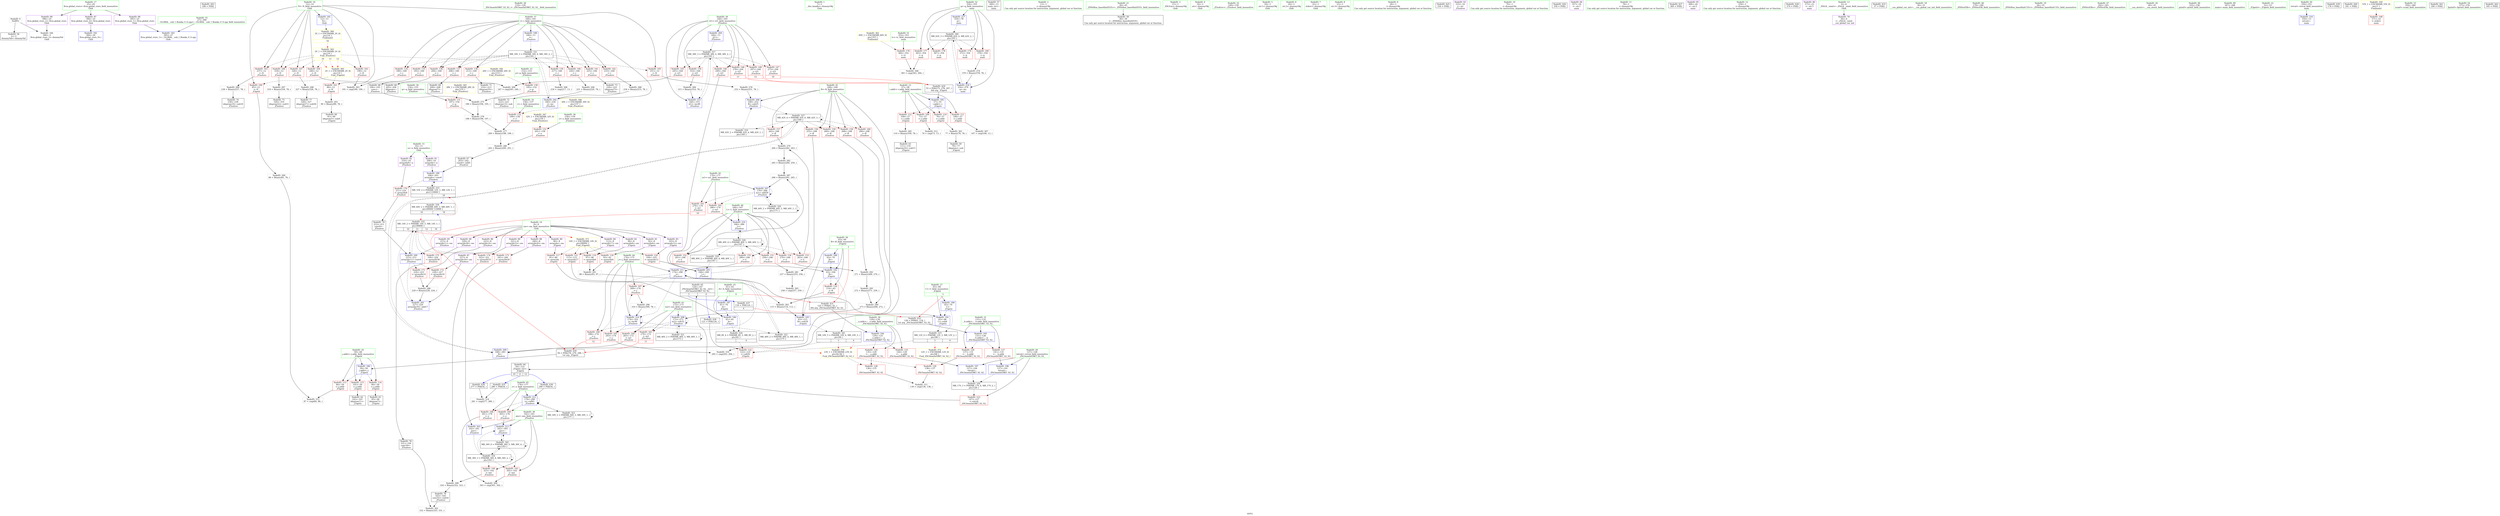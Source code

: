 digraph "SVFG" {
	label="SVFG";

	Node0x559cc1220e20 [shape=record,color=grey,label="{NodeID: 0\nNullPtr}"];
	Node0x559cc1220e20 -> Node0x559cc12438f0[style=solid];
	Node0x559cc1220e20 -> Node0x559cc124b270[style=solid];
	Node0x559cc1285910 [shape=record,color=black,label="{NodeID: 443\n186 = PHI()\n}"];
	Node0x559cc126b430 [shape=record,color=yellow,style=double,label="{NodeID: 360\n2V_1 = ENCHI(MR_2V_0)\npts\{14 \}\nFun[main]|{<s0>16}}"];
	Node0x559cc126b430:s0 -> Node0x559cc1269ae0[style=dashed,color=red];
	Node0x559cc1252370 [shape=record,color=grey,label="{NodeID: 277\n200 = Binary(198, 199, )\n}"];
	Node0x559cc1252370 -> Node0x559cc12527f0[style=solid];
	Node0x559cc1245b70 [shape=record,color=blue,label="{NodeID: 194\n129\<--125\n__a.addr\<--__a\n_ZSt3maxIxERKT_S2_S2_\n}"];
	Node0x559cc1245b70 -> Node0x559cc1248180[style=dashed];
	Node0x559cc1245b70 -> Node0x559cc1248250[style=dashed];
	Node0x559cc1242610 [shape=record,color=red,label="{NodeID: 111\n106\<--57\n\<--i.addr\n_Z3getii\n}"];
	Node0x559cc1242610 -> Node0x559cc1255070[style=solid];
	Node0x559cc1241060 [shape=record,color=green,label="{NodeID: 28\n119\<--120\n_ZSt3maxIxERKT_S2_S2_\<--_ZSt3maxIxERKT_S2_S2__field_insensitive\n}"];
	Node0x559cc1254d70 [shape=record,color=grey,label="{NodeID: 305\n258 = cmp(257, 259, )\n}"];
	Node0x559cc1248db0 [shape=record,color=red,label="{NodeID: 139\n217\<--160\n\<--i\n_Z5solvev\n}"];
	Node0x559cc1248db0 -> Node0x559cc12551f0[style=solid];
	Node0x559cc12438f0 [shape=record,color=black,label="{NodeID: 56\n2\<--3\ndummyVal\<--dummyVal\n}"];
	Node0x559cc12668b0 [shape=record,color=black,label="{NodeID: 333\nMR_53V_2 = PHI(MR_53V_3, MR_53V_1, )\npts\{110000 \}\n|{|<s1>16}}"];
	Node0x559cc12668b0 -> Node0x559cc1245f80[style=dashed];
	Node0x559cc12668b0:s1 -> Node0x559cc12686b0[style=dashed,color=blue];
	Node0x559cc124a470 [shape=record,color=red,label="{NodeID: 167\n309\<--174\n\<--j\n_Z5solvev\n}"];
	Node0x559cc124a470 -> Node0x559cc1253ff0[style=solid];
	Node0x559cc1245010 [shape=record,color=purple,label="{NodeID: 84\n112\<--8\narrayidx17\<--sm\n_Z3getii\n}"];
	Node0x559cc1245010 -> Node0x559cc1247f10[style=solid];
	Node0x559cc12335c0 [shape=record,color=green,label="{NodeID: 1\n7\<--1\n__dso_handle\<--dummyObj\nGlob }"];
	Node0x559cc12524f0 [shape=record,color=grey,label="{NodeID: 278\n198 = Binary(196, 197, )\n}"];
	Node0x559cc12524f0 -> Node0x559cc1252370[style=solid];
	Node0x559cc1245c40 [shape=record,color=blue,label="{NodeID: 195\n131\<--126\n__b.addr\<--__b\n_ZSt3maxIxERKT_S2_S2_\n}"];
	Node0x559cc1245c40 -> Node0x559cc1248320[style=dashed];
	Node0x559cc1245c40 -> Node0x559cc12483f0[style=dashed];
	Node0x559cc12426e0 [shape=record,color=red,label="{NodeID: 112\n109\<--57\n\<--i.addr\n_Z3getii\n}"];
	Node0x559cc12426e0 -> Node0x559cc1252f70[style=solid];
	Node0x559cc1241160 [shape=record,color=green,label="{NodeID: 29\n127\<--128\nretval\<--retval_field_insensitive\n_ZSt3maxIxERKT_S2_S2_\n}"];
	Node0x559cc1241160 -> Node0x559cc12480b0[style=solid];
	Node0x559cc1241160 -> Node0x559cc1245d10[style=solid];
	Node0x559cc1241160 -> Node0x559cc1245de0[style=solid];
	Node0x559cc1254ef0 [shape=record,color=grey,label="{NodeID: 306\n365 = cmp(363, 364, )\n}"];
	Node0x559cc1248e80 [shape=record,color=red,label="{NodeID: 140\n220\<--160\n\<--i\n_Z5solvev\n}"];
	Node0x559cc1248e80 -> Node0x559cc1253cf0[style=solid];
	Node0x559cc12439f0 [shape=record,color=black,label="{NodeID: 57\n349\<--13\nmain_ret\<--\nmain\n}"];
	Node0x559cc124a540 [shape=record,color=red,label="{NodeID: 168\n301\<--176\n\<--z\n_Z5solvev\n}"];
	Node0x559cc124a540 -> Node0x559cc1255370[style=solid];
	Node0x559cc12450e0 [shape=record,color=purple,label="{NodeID: 85\n215\<--8\narrayidx11\<--sm\n_Z5solvev\n}"];
	Node0x559cc12450e0 -> Node0x559cc1246050[style=solid];
	Node0x559cc1233650 [shape=record,color=green,label="{NodeID: 2\n13\<--1\n\<--dummyObj\nCan only get source location for instruction, argument, global var or function.}"];
	Node0x559cc126b5f0 [shape=record,color=yellow,style=double,label="{NodeID: 362\n60V_1 = ENCHI(MR_60V_0)\npts\{353 \}\nFun[main]}"];
	Node0x559cc126b5f0 -> Node0x559cc124abc0[style=dashed];
	Node0x559cc1252670 [shape=record,color=grey,label="{NodeID: 279\n264 = Binary(262, 263, )\n}"];
	Node0x559cc1252670 -> Node0x559cc1252af0[style=solid];
	Node0x559cc1245d10 [shape=record,color=blue,label="{NodeID: 196\n127\<--141\nretval\<--\n_ZSt3maxIxERKT_S2_S2_\n}"];
	Node0x559cc1245d10 -> Node0x559cc12659b0[style=dashed];
	Node0x559cc12427b0 [shape=record,color=red,label="{NodeID: 113\n84\<--59\n\<--j.addr\n_Z3getii\n}"];
	Node0x559cc12427b0 -> Node0x559cc1255970[style=solid];
	Node0x559cc1241230 [shape=record,color=green,label="{NodeID: 30\n129\<--130\n__a.addr\<--__a.addr_field_insensitive\n_ZSt3maxIxERKT_S2_S2_\n}"];
	Node0x559cc1241230 -> Node0x559cc1248180[style=solid];
	Node0x559cc1241230 -> Node0x559cc1248250[style=solid];
	Node0x559cc1241230 -> Node0x559cc1245b70[style=solid];
	Node0x559cc1255070 [shape=record,color=grey,label="{NodeID: 307\n107 = cmp(106, 13, )\n}"];
	Node0x559cc1248f50 [shape=record,color=red,label="{NodeID: 141\n225\<--160\n\<--i\n_Z5solvev\n}"];
	Node0x559cc1248f50 -> Node0x559cc1244720[style=solid];
	Node0x559cc1243ac0 [shape=record,color=black,label="{NodeID: 58\n38\<--39\n\<--_ZNSt8ios_base4InitD1Ev\nCan only get source location for instruction, argument, global var or function.}"];
	Node0x559cc124a610 [shape=record,color=red,label="{NodeID: 169\n305\<--176\n\<--z\n_Z5solvev\n}"];
	Node0x559cc124a610 -> Node0x559cc124da40[style=solid];
	Node0x559cc12451b0 [shape=record,color=purple,label="{NodeID: 86\n223\<--8\narrayidx14\<--sm\n_Z5solvev\n}"];
	Node0x559cc12451b0 -> Node0x559cc124a7b0[style=solid];
	Node0x559cc1221080 [shape=record,color=green,label="{NodeID: 3\n15\<--1\n_ZSt3cin\<--dummyObj\nGlob }"];
	Node0x559cc12527f0 [shape=record,color=grey,label="{NodeID: 280\n202 = Binary(200, 201, )\n}"];
	Node0x559cc12527f0 -> Node0x559cc1244240[style=solid];
	Node0x559cc1245de0 [shape=record,color=blue,label="{NodeID: 197\n127\<--144\nretval\<--\n_ZSt3maxIxERKT_S2_S2_\n}"];
	Node0x559cc1245de0 -> Node0x559cc12659b0[style=dashed];
	Node0x559cc1242880 [shape=record,color=red,label="{NodeID: 114\n94\<--59\n\<--j.addr\n_Z3getii\n}"];
	Node0x559cc1242880 -> Node0x559cc1243d60[style=solid];
	Node0x559cc1241300 [shape=record,color=green,label="{NodeID: 31\n131\<--132\n__b.addr\<--__b.addr_field_insensitive\n_ZSt3maxIxERKT_S2_S2_\n}"];
	Node0x559cc1241300 -> Node0x559cc1248320[style=solid];
	Node0x559cc1241300 -> Node0x559cc12483f0[style=solid];
	Node0x559cc1241300 -> Node0x559cc1245c40[style=solid];
	Node0x559cc12551f0 [shape=record,color=grey,label="{NodeID: 308\n218 = cmp(217, 13, )\n}"];
	Node0x559cc1249020 [shape=record,color=red,label="{NodeID: 142\n233\<--160\n\<--i\n_Z5solvev\n}"];
	Node0x559cc1249020 -> Node0x559cc12533f0[style=solid];
	Node0x559cc1243bc0 [shape=record,color=black,label="{NodeID: 59\n79\<--77\nidxprom\<--sub\n_Z3getii\n}"];
	Node0x559cc124a6e0 [shape=record,color=red,label="{NodeID: 170\n211\<--210\n\<--arrayidx8\n_Z5solvev\n}"];
	Node0x559cc124a6e0 -> Node0x559cc12444b0[style=solid];
	Node0x559cc1245280 [shape=record,color=purple,label="{NodeID: 87\n227\<--8\narrayidx16\<--sm\n_Z5solvev\n}"];
	Node0x559cc1245280 -> Node0x559cc124a880[style=solid];
	Node0x559cc1245280 -> Node0x559cc1246120[style=solid];
	Node0x559cc1221110 [shape=record,color=green,label="{NodeID: 4\n16\<--1\n.str\<--dummyObj\nGlob }"];
	Node0x559cc1252970 [shape=record,color=grey,label="{NodeID: 281\n257 = Binary(255, 256, )\n}"];
	Node0x559cc1252970 -> Node0x559cc1254d70[style=solid];
	Node0x559cc1245eb0 [shape=record,color=blue,label="{NodeID: 198\n160\<--13\ni\<--\n_Z5solvev\n}"];
	Node0x559cc1245eb0 -> Node0x559cc1265eb0[style=dashed];
	Node0x559cc1247a30 [shape=record,color=red,label="{NodeID: 115\n101\<--59\n\<--j.addr\n_Z3getii\n}"];
	Node0x559cc1247a30 -> Node0x559cc1243e30[style=solid];
	Node0x559cc12413d0 [shape=record,color=green,label="{NodeID: 32\n149\<--150\n_Z5solvev\<--_Z5solvev_field_insensitive\n}"];
	Node0x559cc1255370 [shape=record,color=grey,label="{NodeID: 309\n303 = cmp(301, 302, )\n}"];
	Node0x559cc12490f0 [shape=record,color=red,label="{NodeID: 143\n302\<--162\n\<--ans\n_Z5solvev\n}"];
	Node0x559cc12490f0 -> Node0x559cc1255370[style=solid];
	Node0x559cc1243c90 [shape=record,color=black,label="{NodeID: 60\n91\<--90\nidxprom5\<--sub4\n_Z3getii\n}"];
	Node0x559cc124a7b0 [shape=record,color=red,label="{NodeID: 171\n224\<--223\n\<--arrayidx14\n_Z5solvev\n}"];
	Node0x559cc124a7b0 -> Node0x559cc12530f0[style=solid];
	Node0x559cc1245350 [shape=record,color=purple,label="{NodeID: 88\n240\<--8\narrayidx20\<--sm\n_Z5solvev\n}"];
	Node0x559cc1245350 -> Node0x559cc124a950[style=solid];
	Node0x559cc12211a0 [shape=record,color=green,label="{NodeID: 5\n18\<--1\n.str.1\<--dummyObj\nGlob }"];
	Node0x559cc126b8c0 [shape=record,color=yellow,style=double,label="{NodeID: 365\n2V_1 = ENCHI(MR_2V_0)\npts\{14 \}\nFun[_Z3getii]}"];
	Node0x559cc126b8c0 -> Node0x559cc1242d40[style=dashed];
	Node0x559cc126b8c0 -> Node0x559cc1242e10[style=dashed];
	Node0x559cc1252af0 [shape=record,color=grey,label="{NodeID: 282\n265 = Binary(264, 259, )\n}"];
	Node0x559cc1252af0 -> Node0x559cc1253270[style=solid];
	Node0x559cc1245f80 [shape=record,color=blue,label="{NodeID: 199\n206\<--203\narrayidx\<--conv6\n_Z5solvev\n}"];
	Node0x559cc1245f80 -> Node0x559cc124a6e0[style=dashed];
	Node0x559cc1245f80 -> Node0x559cc12668b0[style=dashed];
	Node0x559cc1247b00 [shape=record,color=red,label="{NodeID: 116\n114\<--63\n\<--B\n_Z3getii\n}"];
	Node0x559cc1247b00 -> Node0x559cc1252c70[style=solid];
	Node0x559cc12414d0 [shape=record,color=green,label="{NodeID: 33\n152\<--153\np\<--p_field_insensitive\n_Z5solvev\n}"];
	Node0x559cc12414d0 -> Node0x559cc1248660[style=solid];
	Node0x559cc12554f0 [shape=record,color=grey,label="{NodeID: 310\n295 = cmp(293, 294, )\n}"];
	Node0x559cc12491c0 [shape=record,color=red,label="{NodeID: 144\n323\<--162\n\<--ans\n_Z5solvev\n}"];
	Node0x559cc12491c0 -> Node0x559cc1254470[style=solid];
	Node0x559cc1243d60 [shape=record,color=black,label="{NodeID: 61\n95\<--94\nidxprom7\<--\n_Z3getii\n}"];
	Node0x559cc124a880 [shape=record,color=red,label="{NodeID: 172\n228\<--227\n\<--arrayidx16\n_Z5solvev\n}"];
	Node0x559cc124a880 -> Node0x559cc12530f0[style=solid];
	Node0x559cc1245420 [shape=record,color=purple,label="{NodeID: 89\n321\<--8\narrayidx53\<--sm\n_Z5solvev\n}"];
	Node0x559cc1245420 -> Node0x559cc124aa20[style=solid];
	Node0x559cc1240040 [shape=record,color=green,label="{NodeID: 6\n20\<--1\n.str.2\<--dummyObj\nGlob }"];
	Node0x559cc1252c70 [shape=record,color=grey,label="{NodeID: 283\n115 = Binary(114, 113, )\n}"];
	Node0x559cc1252c70 -> Node0x559cc1245aa0[style=solid];
	Node0x559cc1246050 [shape=record,color=blue,label="{NodeID: 200\n215\<--212\narrayidx11\<--conv9\n_Z5solvev\n}"];
	Node0x559cc1246050 -> Node0x559cc124a7b0[style=dashed];
	Node0x559cc1246050 -> Node0x559cc124a880[style=dashed];
	Node0x559cc1246050 -> Node0x559cc1246120[style=dashed];
	Node0x559cc1246050 -> Node0x559cc12663b0[style=dashed];
	Node0x559cc1247bd0 [shape=record,color=red,label="{NodeID: 117\n81\<--80\n\<--arrayidx\n_Z3getii\n}"];
	Node0x559cc1247bd0 -> Node0x559cc124b780[style=solid];
	Node0x559cc12415a0 [shape=record,color=green,label="{NodeID: 34\n154\<--155\nq\<--q_field_insensitive\n_Z5solvev\n}"];
	Node0x559cc12415a0 -> Node0x559cc1248730[style=solid];
	Node0x559cc1255670 [shape=record,color=grey,label="{NodeID: 311\n139 = cmp(136, 138, )\n}"];
	Node0x559cc1249290 [shape=record,color=red,label="{NodeID: 145\n245\<--164\n\<--i21\n_Z5solvev\n}"];
	Node0x559cc1249290 -> Node0x559cc1254bf0[style=solid];
	Node0x559cc1243e30 [shape=record,color=black,label="{NodeID: 62\n102\<--101\nidxprom11\<--\n_Z3getii\n}"];
	Node0x559cc12686b0 [shape=record,color=black,label="{NodeID: 339\nMR_64V_2 = PHI(MR_64V_3, MR_64V_1, )\npts\{90000 110000 \}\n|{<s0>16|<s1>16}}"];
	Node0x559cc12686b0:s0 -> Node0x559cc12663b0[style=dashed,color=red];
	Node0x559cc12686b0:s1 -> Node0x559cc12668b0[style=dashed,color=red];
	Node0x559cc124a950 [shape=record,color=red,label="{NodeID: 173\n241\<--240\n\<--arrayidx20\n_Z5solvev\n}"];
	Node0x559cc124a950 -> Node0x559cc12462c0[style=solid];
	Node0x559cc12454f0 [shape=record,color=purple,label="{NodeID: 90\n329\<--8\narrayidx58\<--sm\n_Z5solvev\n}"];
	Node0x559cc12454f0 -> Node0x559cc124aaf0[style=solid];
	Node0x559cc12400d0 [shape=record,color=green,label="{NodeID: 7\n22\<--1\nstderr\<--dummyObj\nGlob }"];
	Node0x559cc1252df0 [shape=record,color=grey,label="{NodeID: 284\n315 = Binary(314, 78, )\n}"];
	Node0x559cc1252df0 -> Node0x559cc124dbe0[style=solid];
	Node0x559cc1246120 [shape=record,color=blue,label="{NodeID: 201\n227\<--229\narrayidx16\<--add17\n_Z5solvev\n}"];
	Node0x559cc1246120 -> Node0x559cc12663b0[style=dashed];
	Node0x559cc1247ca0 [shape=record,color=red,label="{NodeID: 118\n93\<--92\n\<--arrayidx6\n_Z3getii\n}"];
	Node0x559cc1247ca0 -> Node0x559cc1253870[style=solid];
	Node0x559cc1241670 [shape=record,color=green,label="{NodeID: 35\n156\<--157\nr\<--r_field_insensitive\n_Z5solvev\n}"];
	Node0x559cc1241670 -> Node0x559cc1248800[style=solid];
	Node0x559cc12557f0 [shape=record,color=grey,label="{NodeID: 312\n74 = cmp(73, 13, )\n}"];
	Node0x559cc1249360 [shape=record,color=red,label="{NodeID: 146\n249\<--164\n\<--i21\n_Z5solvev\n}"];
	Node0x559cc1249360 -> Node0x559cc1246460[style=solid];
	Node0x559cc1243f00 [shape=record,color=black,label="{NodeID: 63\n111\<--110\nidxprom16\<--sub15\n_Z3getii\n}"];
	Node0x559cc1268be0 [shape=record,color=black,label="{NodeID: 340\nMR_62V_3 = PHI(MR_62V_4, MR_62V_2, )\npts\{355 \}\n}"];
	Node0x559cc1268be0 -> Node0x559cc124ac90[style=dashed];
	Node0x559cc1268be0 -> Node0x559cc124ad60[style=dashed];
	Node0x559cc1268be0 -> Node0x559cc124ae30[style=dashed];
	Node0x559cc1268be0 -> Node0x559cc124af00[style=dashed];
	Node0x559cc1268be0 -> Node0x559cc124de50[style=dashed];
	Node0x559cc124aa20 [shape=record,color=red,label="{NodeID: 174\n322\<--321\n\<--arrayidx53\n_Z5solvev\n}"];
	Node0x559cc124aa20 -> Node0x559cc1254470[style=solid];
	Node0x559cc12455c0 [shape=record,color=purple,label="{NodeID: 91\n206\<--10\narrayidx\<--a\n_Z5solvev\n}"];
	Node0x559cc12455c0 -> Node0x559cc1245f80[style=solid];
	Node0x559cc1240160 [shape=record,color=green,label="{NodeID: 8\n23\<--1\n.str.3\<--dummyObj\nGlob }"];
	Node0x559cc1252f70 [shape=record,color=grey,label="{NodeID: 285\n110 = Binary(109, 78, )\n}"];
	Node0x559cc1252f70 -> Node0x559cc1243f00[style=solid];
	Node0x559cc12461f0 [shape=record,color=blue,label="{NodeID: 202\n160\<--234\ni\<--inc\n_Z5solvev\n}"];
	Node0x559cc12461f0 -> Node0x559cc1265eb0[style=dashed];
	Node0x559cc1247d70 [shape=record,color=red,label="{NodeID: 119\n97\<--96\n\<--arrayidx8\n_Z3getii\n}"];
	Node0x559cc1247d70 -> Node0x559cc1253870[style=solid];
	Node0x559cc1241740 [shape=record,color=green,label="{NodeID: 36\n158\<--159\ns\<--s_field_insensitive\n_Z5solvev\n}"];
	Node0x559cc1241740 -> Node0x559cc12488d0[style=solid];
	Node0x559cc1255970 [shape=record,color=grey,label="{NodeID: 313\n87 = cmp(84, 86, )\n}"];
	Node0x559cc1249430 [shape=record,color=red,label="{NodeID: 147\n275\<--164\n\<--i21\n_Z5solvev\n|{<s0>10}}"];
	Node0x559cc1249430:s0 -> Node0x559cc12845d0[style=solid,color=red];
	Node0x559cc1243fd0 [shape=record,color=black,label="{NodeID: 64\n54\<--122\n_Z3getii_ret\<--\n_Z3getii\n|{<s0>10|<s1>11|<s2>12}}"];
	Node0x559cc1243fd0:s0 -> Node0x559cc1284e50[style=solid,color=blue];
	Node0x559cc1243fd0:s1 -> Node0x559cc1284fc0[style=solid,color=blue];
	Node0x559cc1243fd0:s2 -> Node0x559cc1285100[style=solid,color=blue];
	Node0x559cc12690e0 [shape=record,color=black,label="{NodeID: 341\nMR_10V_5 = PHI(MR_10V_4, MR_10V_3, )\npts\{64 \}\n|{|<s1>3|<s2>4}}"];
	Node0x559cc12690e0 -> Node0x559cc1247fe0[style=dashed];
	Node0x559cc12690e0:s1 -> Node0x559cc126c2c0[style=dashed,color=red];
	Node0x559cc12690e0:s2 -> Node0x559cc126c2c0[style=dashed,color=red];
	Node0x559cc124aaf0 [shape=record,color=red,label="{NodeID: 175\n330\<--329\n\<--arrayidx58\n_Z5solvev\n}"];
	Node0x559cc124aaf0 -> Node0x559cc1244b30[style=solid];
	Node0x559cc1245690 [shape=record,color=purple,label="{NodeID: 92\n210\<--10\narrayidx8\<--a\n_Z5solvev\n}"];
	Node0x559cc1245690 -> Node0x559cc124a6e0[style=solid];
	Node0x559cc12401f0 [shape=record,color=green,label="{NodeID: 9\n26\<--1\n\<--dummyObj\nCan only get source location for instruction, argument, global var or function.}"];
	Node0x559cc12530f0 [shape=record,color=grey,label="{NodeID: 286\n229 = Binary(228, 224, )\n}"];
	Node0x559cc12530f0 -> Node0x559cc1246120[style=solid];
	Node0x559cc12462c0 [shape=record,color=blue,label="{NodeID: 203\n162\<--241\nans\<--\n_Z5solvev\n}"];
	Node0x559cc12462c0 -> Node0x559cc1260fb0[style=dashed];
	Node0x559cc1247e40 [shape=record,color=red,label="{NodeID: 120\n104\<--103\n\<--arrayidx12\n_Z3getii\n}"];
	Node0x559cc1247e40 -> Node0x559cc12459d0[style=solid];
	Node0x559cc1241810 [shape=record,color=green,label="{NodeID: 37\n160\<--161\ni\<--i_field_insensitive\n_Z5solvev\n}"];
	Node0x559cc1241810 -> Node0x559cc12489a0[style=solid];
	Node0x559cc1241810 -> Node0x559cc1248a70[style=solid];
	Node0x559cc1241810 -> Node0x559cc1248b40[style=solid];
	Node0x559cc1241810 -> Node0x559cc1248c10[style=solid];
	Node0x559cc1241810 -> Node0x559cc1248ce0[style=solid];
	Node0x559cc1241810 -> Node0x559cc1248db0[style=solid];
	Node0x559cc1241810 -> Node0x559cc1248e80[style=solid];
	Node0x559cc1241810 -> Node0x559cc1248f50[style=solid];
	Node0x559cc1241810 -> Node0x559cc1249020[style=solid];
	Node0x559cc1241810 -> Node0x559cc1245eb0[style=solid];
	Node0x559cc1241810 -> Node0x559cc12461f0[style=solid];
	Node0x559cc1255af0 [shape=record,color=grey,label="{NodeID: 314\n281 = cmp(277, 280, )\n}"];
	Node0x559cc1249500 [shape=record,color=red,label="{NodeID: 148\n278\<--164\n\<--i21\n_Z5solvev\n|{<s0>11}}"];
	Node0x559cc1249500:s0 -> Node0x559cc12845d0[style=solid,color=red];
	Node0x559cc12440a0 [shape=record,color=black,label="{NodeID: 65\n124\<--147\n_ZSt3maxIxERKT_S2_S2__ret\<--\n_ZSt3maxIxERKT_S2_S2_\n|{<s0>3|<s1>4}}"];
	Node0x559cc12440a0:s0 -> Node0x559cc1285390[style=solid,color=blue];
	Node0x559cc12440a0:s1 -> Node0x559cc12854c0[style=solid,color=blue];
	Node0x559cc0ed4bd0 [shape=record,color=black,label="{NodeID: 425\n334 = PHI()\n}"];
	Node0x559cc12695e0 [shape=record,color=black,label="{NodeID: 342\nMR_36V_6 = PHI(MR_36V_5, MR_36V_4, )\npts\{163 \}\n}"];
	Node0x559cc12695e0 -> Node0x559cc12490f0[style=dashed];
	Node0x559cc12695e0 -> Node0x559cc124da40[style=dashed];
	Node0x559cc12695e0 -> Node0x559cc1260fb0[style=dashed];
	Node0x559cc12695e0 -> Node0x559cc12695e0[style=dashed];
	Node0x559cc124abc0 [shape=record,color=red,label="{NodeID: 176\n364\<--352\n\<--tc\nmain\n}"];
	Node0x559cc124abc0 -> Node0x559cc1254ef0[style=solid];
	Node0x559cc1245760 [shape=record,color=purple,label="{NodeID: 93\n333\<--16\n\<--.str\n_Z5solvev\n}"];
	Node0x559cc1240280 [shape=record,color=green,label="{NodeID: 10\n70\<--1\n\<--dummyObj\nCan only get source location for instruction, argument, global var or function.}"];
	Node0x559cc1253270 [shape=record,color=grey,label="{NodeID: 287\n266 = Binary(261, 265, )\n}"];
	Node0x559cc1253270 -> Node0x559cc1246600[style=solid];
	Node0x559cc1246390 [shape=record,color=blue,label="{NodeID: 204\n164\<--13\ni21\<--\n_Z5solvev\n}"];
	Node0x559cc1246390 -> Node0x559cc12614b0[style=dashed];
	Node0x559cc1247f10 [shape=record,color=red,label="{NodeID: 121\n113\<--112\n\<--arrayidx17\n_Z3getii\n}"];
	Node0x559cc1247f10 -> Node0x559cc1252c70[style=solid];
	Node0x559cc12418e0 [shape=record,color=green,label="{NodeID: 38\n162\<--163\nans\<--ans_field_insensitive\n_Z5solvev\n}"];
	Node0x559cc12418e0 -> Node0x559cc12490f0[style=solid];
	Node0x559cc12418e0 -> Node0x559cc12491c0[style=solid];
	Node0x559cc12418e0 -> Node0x559cc12462c0[style=solid];
	Node0x559cc12418e0 -> Node0x559cc124da40[style=solid];
	Node0x559cc1260ab0 [shape=record,color=black,label="{NodeID: 315\nMR_12V_4 = PHI(MR_12V_3, MR_12V_2, )\npts\{66 \}\n|{|<s1>3|<s2>4}}"];
	Node0x559cc1260ab0 -> Node0x559cc1247fe0[style=dashed];
	Node0x559cc1260ab0:s1 -> Node0x559cc126bf10[style=dashed,color=red];
	Node0x559cc1260ab0:s2 -> Node0x559cc126bf10[style=dashed,color=red];
	Node0x559cc12495d0 [shape=record,color=red,label="{NodeID: 149\n297\<--164\n\<--i21\n_Z5solvev\n|{<s0>12}}"];
	Node0x559cc12495d0:s0 -> Node0x559cc12845d0[style=solid,color=red];
	Node0x559cc1244170 [shape=record,color=black,label="{NodeID: 66\n194\<--193\nconv\<--\n_Z5solvev\n}"];
	Node0x559cc1244170 -> Node0x559cc1252070[style=solid];
	Node0x559cc12842d0 [shape=record,color=black,label="{NodeID: 426\n358 = PHI()\n}"];
	Node0x559cc1269ae0 [shape=record,color=yellow,style=double,label="{NodeID: 343\n2V_1 = ENCHI(MR_2V_0)\npts\{14 \}\nFun[_Z5solvev]|{|<s6>10|<s7>11|<s8>12}}"];
	Node0x559cc1269ae0 -> Node0x559cc1242ee0[style=dashed];
	Node0x559cc1269ae0 -> Node0x559cc1242fb0[style=dashed];
	Node0x559cc1269ae0 -> Node0x559cc1243080[style=dashed];
	Node0x559cc1269ae0 -> Node0x559cc1242130[style=dashed];
	Node0x559cc1269ae0 -> Node0x559cc1242200[style=dashed];
	Node0x559cc1269ae0 -> Node0x559cc12422d0[style=dashed];
	Node0x559cc1269ae0:s6 -> Node0x559cc126b8c0[style=dashed,color=red];
	Node0x559cc1269ae0:s7 -> Node0x559cc126b8c0[style=dashed,color=red];
	Node0x559cc1269ae0:s8 -> Node0x559cc126b8c0[style=dashed,color=red];
	Node0x559cc124ac90 [shape=record,color=red,label="{NodeID: 177\n363\<--354\n\<--q\nmain\n}"];
	Node0x559cc124ac90 -> Node0x559cc1254ef0[style=solid];
	Node0x559cc1245830 [shape=record,color=purple,label="{NodeID: 94\n357\<--18\n\<--.str.1\nmain\n}"];
	Node0x559cc1240310 [shape=record,color=green,label="{NodeID: 11\n78\<--1\n\<--dummyObj\nCan only get source location for instruction, argument, global var or function.}"];
	Node0x559cc126be30 [shape=record,color=yellow,style=double,label="{NodeID: 371\n14V_1 = ENCHI(MR_14V_0)\npts\{90000 \}\nFun[_Z3getii]}"];
	Node0x559cc126be30 -> Node0x559cc1247bd0[style=dashed];
	Node0x559cc126be30 -> Node0x559cc1247ca0[style=dashed];
	Node0x559cc126be30 -> Node0x559cc1247d70[style=dashed];
	Node0x559cc126be30 -> Node0x559cc1247e40[style=dashed];
	Node0x559cc126be30 -> Node0x559cc1247f10[style=dashed];
	Node0x559cc12533f0 [shape=record,color=grey,label="{NodeID: 288\n234 = Binary(233, 78, )\n}"];
	Node0x559cc12533f0 -> Node0x559cc12461f0[style=solid];
	Node0x559cc1246460 [shape=record,color=blue,label="{NodeID: 205\n166\<--249\nL\<--\n_Z5solvev\n}"];
	Node0x559cc1246460 -> Node0x559cc12641b0[style=dashed];
	Node0x559cc1247fe0 [shape=record,color=red,label="{NodeID: 122\n122\<--121\n\<--call20\n_Z3getii\n}"];
	Node0x559cc1247fe0 -> Node0x559cc1243fd0[style=solid];
	Node0x559cc12419b0 [shape=record,color=green,label="{NodeID: 39\n164\<--165\ni21\<--i21_field_insensitive\n_Z5solvev\n}"];
	Node0x559cc12419b0 -> Node0x559cc1249290[style=solid];
	Node0x559cc12419b0 -> Node0x559cc1249360[style=solid];
	Node0x559cc12419b0 -> Node0x559cc1249430[style=solid];
	Node0x559cc12419b0 -> Node0x559cc1249500[style=solid];
	Node0x559cc12419b0 -> Node0x559cc12495d0[style=solid];
	Node0x559cc12419b0 -> Node0x559cc12496a0[style=solid];
	Node0x559cc12419b0 -> Node0x559cc1246390[style=solid];
	Node0x559cc12419b0 -> Node0x559cc124dbe0[style=solid];
	Node0x559cc1260fb0 [shape=record,color=black,label="{NodeID: 316\nMR_36V_3 = PHI(MR_36V_4, MR_36V_2, )\npts\{163 \}\n}"];
	Node0x559cc1260fb0 -> Node0x559cc12490f0[style=dashed];
	Node0x559cc1260fb0 -> Node0x559cc12491c0[style=dashed];
	Node0x559cc1260fb0 -> Node0x559cc124da40[style=dashed];
	Node0x559cc1260fb0 -> Node0x559cc1260fb0[style=dashed];
	Node0x559cc1260fb0 -> Node0x559cc12695e0[style=dashed];
	Node0x559cc12496a0 [shape=record,color=red,label="{NodeID: 150\n314\<--164\n\<--i21\n_Z5solvev\n}"];
	Node0x559cc12496a0 -> Node0x559cc1252df0[style=solid];
	Node0x559cc1244240 [shape=record,color=black,label="{NodeID: 67\n203\<--202\nconv6\<--add5\n_Z5solvev\n}"];
	Node0x559cc1244240 -> Node0x559cc1245f80[style=solid];
	Node0x559cc12843d0 [shape=record,color=black,label="{NodeID: 427\n369 = PHI()\n}"];
	Node0x559cc126a600 [shape=record,color=yellow,style=double,label="{NodeID: 344\n26V_1 = ENCHI(MR_26V_0)\npts\{153 \}\nFun[_Z5solvev]}"];
	Node0x559cc126a600 -> Node0x559cc1248660[style=dashed];
	Node0x559cc124ad60 [shape=record,color=red,label="{NodeID: 178\n367\<--354\n\<--q\nmain\n}"];
	Node0x559cc1245900 [shape=record,color=purple,label="{NodeID: 95\n368\<--20\n\<--.str.2\nmain\n}"];
	Node0x559cc12403a0 [shape=record,color=green,label="{NodeID: 12\n259\<--1\n\<--dummyObj\nCan only get source location for instruction, argument, global var or function.}"];
	Node0x559cc126bf10 [shape=record,color=yellow,style=double,label="{NodeID: 372\n12V_1 = ENCHI(MR_12V_0)\npts\{66 \}\nFun[_ZSt3maxIxERKT_S2_S2_]}"];
	Node0x559cc126bf10 -> Node0x559cc1248590[style=dashed];
	Node0x559cc1253570 [shape=record,color=grey,label="{NodeID: 289\n238 = Binary(237, 78, )\n}"];
	Node0x559cc1253570 -> Node0x559cc12447f0[style=solid];
	Node0x559cc1246530 [shape=record,color=blue,label="{NodeID: 206\n168\<--252\nR\<--sub25\n_Z5solvev\n}"];
	Node0x559cc1246530 -> Node0x559cc12646b0[style=dashed];
	Node0x559cc12480b0 [shape=record,color=red,label="{NodeID: 123\n147\<--127\n\<--retval\n_ZSt3maxIxERKT_S2_S2_\n}"];
	Node0x559cc12480b0 -> Node0x559cc12440a0[style=solid];
	Node0x559cc1241a80 [shape=record,color=green,label="{NodeID: 40\n166\<--167\nL\<--L_field_insensitive\n_Z5solvev\n}"];
	Node0x559cc1241a80 -> Node0x559cc1249770[style=solid];
	Node0x559cc1241a80 -> Node0x559cc1249840[style=solid];
	Node0x559cc1241a80 -> Node0x559cc1249910[style=solid];
	Node0x559cc1241a80 -> Node0x559cc12499e0[style=solid];
	Node0x559cc1241a80 -> Node0x559cc1249ab0[style=solid];
	Node0x559cc1241a80 -> Node0x559cc1246460[style=solid];
	Node0x559cc1241a80 -> Node0x559cc1246870[style=solid];
	Node0x559cc12614b0 [shape=record,color=black,label="{NodeID: 317\nMR_38V_3 = PHI(MR_38V_4, MR_38V_2, )\npts\{165 \}\n}"];
	Node0x559cc12614b0 -> Node0x559cc1249290[style=dashed];
	Node0x559cc12614b0 -> Node0x559cc1249360[style=dashed];
	Node0x559cc12614b0 -> Node0x559cc1249430[style=dashed];
	Node0x559cc12614b0 -> Node0x559cc1249500[style=dashed];
	Node0x559cc12614b0 -> Node0x559cc12495d0[style=dashed];
	Node0x559cc12614b0 -> Node0x559cc12496a0[style=dashed];
	Node0x559cc12614b0 -> Node0x559cc124dbe0[style=dashed];
	Node0x559cc1249770 [shape=record,color=red,label="{NodeID: 151\n256\<--166\n\<--L\n_Z5solvev\n}"];
	Node0x559cc1249770 -> Node0x559cc1252970[style=solid];
	Node0x559cc1244310 [shape=record,color=black,label="{NodeID: 68\n205\<--204\nidxprom\<--\n_Z5solvev\n}"];
	Node0x559cc12844d0 [shape=record,color=black,label="{NodeID: 428\n374 = PHI()\n}"];
	Node0x559cc126a6e0 [shape=record,color=yellow,style=double,label="{NodeID: 345\n28V_1 = ENCHI(MR_28V_0)\npts\{155 \}\nFun[_Z5solvev]}"];
	Node0x559cc126a6e0 -> Node0x559cc1248730[style=dashed];
	Node0x559cc124ae30 [shape=record,color=red,label="{NodeID: 179\n372\<--354\n\<--q\nmain\n}"];
	Node0x559cc1242970 [shape=record,color=purple,label="{NodeID: 96\n373\<--23\n\<--.str.3\nmain\n}"];
	Node0x559cc1240430 [shape=record,color=green,label="{NodeID: 13\n4\<--6\n_ZStL8__ioinit\<--_ZStL8__ioinit_field_insensitive\nGlob }"];
	Node0x559cc1240430 -> Node0x559cc1244c00[style=solid];
	Node0x559cc12536f0 [shape=record,color=grey,label="{NodeID: 290\n273 = Binary(268, 272, )\n}"];
	Node0x559cc12536f0 -> Node0x559cc12466d0[style=solid];
	Node0x559cc1246600 [shape=record,color=blue,label="{NodeID: 207\n170\<--266\nm1\<--add29\n_Z5solvev\n}"];
	Node0x559cc1246600 -> Node0x559cc1249f90[style=dashed];
	Node0x559cc1246600 -> Node0x559cc124a060[style=dashed];
	Node0x559cc1246600 -> Node0x559cc1246600[style=dashed];
	Node0x559cc1246600 -> Node0x559cc12623b0[style=dashed];
	Node0x559cc1248180 [shape=record,color=red,label="{NodeID: 124\n135\<--129\n\<--__a.addr\n_ZSt3maxIxERKT_S2_S2_\n}"];
	Node0x559cc1248180 -> Node0x559cc12484c0[style=solid];
	Node0x559cc1241b50 [shape=record,color=green,label="{NodeID: 41\n168\<--169\nR\<--R_field_insensitive\n_Z5solvev\n}"];
	Node0x559cc1241b50 -> Node0x559cc1249b80[style=solid];
	Node0x559cc1241b50 -> Node0x559cc1249c50[style=solid];
	Node0x559cc1241b50 -> Node0x559cc1249d20[style=solid];
	Node0x559cc1241b50 -> Node0x559cc1249df0[style=solid];
	Node0x559cc1241b50 -> Node0x559cc1249ec0[style=solid];
	Node0x559cc1241b50 -> Node0x559cc1246530[style=solid];
	Node0x559cc1241b50 -> Node0x559cc12467a0[style=solid];
	Node0x559cc12619b0 [shape=record,color=black,label="{NodeID: 318\nMR_40V_2 = PHI(MR_40V_4, MR_40V_1, )\npts\{167 \}\n}"];
	Node0x559cc12619b0 -> Node0x559cc1246460[style=dashed];
	Node0x559cc1249840 [shape=record,color=red,label="{NodeID: 152\n261\<--166\n\<--L\n_Z5solvev\n}"];
	Node0x559cc1249840 -> Node0x559cc1253270[style=solid];
	Node0x559cc12443e0 [shape=record,color=black,label="{NodeID: 69\n209\<--208\nidxprom7\<--\n_Z5solvev\n}"];
	Node0x559cc12845d0 [shape=record,color=black,label="{NodeID: 429\n55 = PHI(275, 278, 297, )\n0th arg _Z3getii }"];
	Node0x559cc12845d0 -> Node0x559cc124b370[style=solid];
	Node0x559cc126a7c0 [shape=record,color=yellow,style=double,label="{NodeID: 346\n30V_1 = ENCHI(MR_30V_0)\npts\{157 \}\nFun[_Z5solvev]}"];
	Node0x559cc126a7c0 -> Node0x559cc1248800[style=dashed];
	Node0x559cc124af00 [shape=record,color=red,label="{NodeID: 180\n378\<--354\n\<--q\nmain\n}"];
	Node0x559cc124af00 -> Node0x559cc12478a0[style=solid];
	Node0x559cc1242a40 [shape=record,color=purple,label="{NodeID: 97\n394\<--25\nllvm.global_ctors_0\<--llvm.global_ctors\nGlob }"];
	Node0x559cc1242a40 -> Node0x559cc124b0a0[style=solid];
	Node0x559cc12404c0 [shape=record,color=green,label="{NodeID: 14\n8\<--9\nsm\<--sm_field_insensitive\nGlob }"];
	Node0x559cc12404c0 -> Node0x559cc1244cd0[style=solid];
	Node0x559cc12404c0 -> Node0x559cc1244da0[style=solid];
	Node0x559cc12404c0 -> Node0x559cc1244e70[style=solid];
	Node0x559cc12404c0 -> Node0x559cc1244f40[style=solid];
	Node0x559cc12404c0 -> Node0x559cc1245010[style=solid];
	Node0x559cc12404c0 -> Node0x559cc12450e0[style=solid];
	Node0x559cc12404c0 -> Node0x559cc12451b0[style=solid];
	Node0x559cc12404c0 -> Node0x559cc1245280[style=solid];
	Node0x559cc12404c0 -> Node0x559cc1245350[style=solid];
	Node0x559cc12404c0 -> Node0x559cc1245420[style=solid];
	Node0x559cc12404c0 -> Node0x559cc12454f0[style=solid];
	Node0x559cc1253870 [shape=record,color=grey,label="{NodeID: 291\n98 = Binary(93, 97, )\n}"];
	Node0x559cc1253870 -> Node0x559cc124b850[style=solid];
	Node0x559cc12466d0 [shape=record,color=blue,label="{NodeID: 208\n172\<--273\nm2\<--sub32\n_Z5solvev\n}"];
	Node0x559cc12466d0 -> Node0x559cc124a130[style=dashed];
	Node0x559cc12466d0 -> Node0x559cc124a200[style=dashed];
	Node0x559cc12466d0 -> Node0x559cc12466d0[style=dashed];
	Node0x559cc12466d0 -> Node0x559cc12628b0[style=dashed];
	Node0x559cc1248250 [shape=record,color=red,label="{NodeID: 125\n144\<--129\n\<--__a.addr\n_ZSt3maxIxERKT_S2_S2_\n}"];
	Node0x559cc1248250 -> Node0x559cc1245de0[style=solid];
	Node0x559cc1241c20 [shape=record,color=green,label="{NodeID: 42\n170\<--171\nm1\<--m1_field_insensitive\n_Z5solvev\n}"];
	Node0x559cc1241c20 -> Node0x559cc1249f90[style=solid];
	Node0x559cc1241c20 -> Node0x559cc124a060[style=solid];
	Node0x559cc1241c20 -> Node0x559cc1246600[style=solid];
	Node0x559cc1261eb0 [shape=record,color=black,label="{NodeID: 319\nMR_42V_2 = PHI(MR_42V_4, MR_42V_1, )\npts\{169 \}\n}"];
	Node0x559cc1261eb0 -> Node0x559cc1246530[style=dashed];
	Node0x559cc1249910 [shape=record,color=red,label="{NodeID: 153\n263\<--166\n\<--L\n_Z5solvev\n}"];
	Node0x559cc1249910 -> Node0x559cc1252670[style=solid];
	Node0x559cc12444b0 [shape=record,color=black,label="{NodeID: 70\n212\<--211\nconv9\<--\n_Z5solvev\n}"];
	Node0x559cc12444b0 -> Node0x559cc1246050[style=solid];
	Node0x559cc1284920 [shape=record,color=black,label="{NodeID: 430\n56 = PHI(276, 279, 298, )\n1st arg _Z3getii }"];
	Node0x559cc1284920 -> Node0x559cc124b440[style=solid];
	Node0x559cc126a8a0 [shape=record,color=yellow,style=double,label="{NodeID: 347\n32V_1 = ENCHI(MR_32V_0)\npts\{159 \}\nFun[_Z5solvev]}"];
	Node0x559cc126a8a0 -> Node0x559cc12488d0[style=dashed];
	Node0x559cc124afd0 [shape=record,color=blue,label="{NodeID: 181\n12\<--13\nN\<--\nGlob }"];
	Node0x559cc124afd0 -> Node0x559cc126b430[style=dashed];
	Node0x559cc1242b40 [shape=record,color=purple,label="{NodeID: 98\n395\<--25\nllvm.global_ctors_1\<--llvm.global_ctors\nGlob }"];
	Node0x559cc1242b40 -> Node0x559cc124b170[style=solid];
	Node0x559cc1240550 [shape=record,color=green,label="{NodeID: 15\n10\<--11\na\<--a_field_insensitive\nGlob }"];
	Node0x559cc1240550 -> Node0x559cc12455c0[style=solid];
	Node0x559cc1240550 -> Node0x559cc1245690[style=solid];
	Node0x559cc12539f0 [shape=record,color=grey,label="{NodeID: 292\n271 = Binary(269, 270, )\n}"];
	Node0x559cc12539f0 -> Node0x559cc1253e70[style=solid];
	Node0x559cc12467a0 [shape=record,color=blue,label="{NodeID: 209\n168\<--283\nR\<--\n_Z5solvev\n}"];
	Node0x559cc12467a0 -> Node0x559cc12646b0[style=dashed];
	Node0x559cc1248320 [shape=record,color=red,label="{NodeID: 126\n137\<--131\n\<--__b.addr\n_ZSt3maxIxERKT_S2_S2_\n}"];
	Node0x559cc1248320 -> Node0x559cc1248590[style=solid];
	Node0x559cc1241cf0 [shape=record,color=green,label="{NodeID: 43\n172\<--173\nm2\<--m2_field_insensitive\n_Z5solvev\n}"];
	Node0x559cc1241cf0 -> Node0x559cc124a130[style=solid];
	Node0x559cc1241cf0 -> Node0x559cc124a200[style=solid];
	Node0x559cc1241cf0 -> Node0x559cc12466d0[style=solid];
	Node0x559cc12623b0 [shape=record,color=black,label="{NodeID: 320\nMR_44V_2 = PHI(MR_44V_3, MR_44V_1, )\npts\{171 \}\n}"];
	Node0x559cc12623b0 -> Node0x559cc1246600[style=dashed];
	Node0x559cc12623b0 -> Node0x559cc12623b0[style=dashed];
	Node0x559cc12499e0 [shape=record,color=red,label="{NodeID: 154\n270\<--166\n\<--L\n_Z5solvev\n}"];
	Node0x559cc12499e0 -> Node0x559cc12539f0[style=solid];
	Node0x559cc1244580 [shape=record,color=black,label="{NodeID: 71\n214\<--213\nidxprom10\<--\n_Z5solvev\n}"];
	Node0x559cc1284ae0 [shape=record,color=black,label="{NodeID: 431\n125 = PHI(63, 61, )\n0th arg _ZSt3maxIxERKT_S2_S2_ }"];
	Node0x559cc1284ae0 -> Node0x559cc1245b70[style=solid];
	Node0x559cc124b0a0 [shape=record,color=blue,label="{NodeID: 182\n394\<--26\nllvm.global_ctors_0\<--\nGlob }"];
	Node0x559cc1242c40 [shape=record,color=purple,label="{NodeID: 99\n396\<--25\nllvm.global_ctors_2\<--llvm.global_ctors\nGlob }"];
	Node0x559cc1242c40 -> Node0x559cc124b270[style=solid];
	Node0x559cc12405e0 [shape=record,color=green,label="{NodeID: 16\n12\<--14\nN\<--N_field_insensitive\nGlob }"];
	Node0x559cc12405e0 -> Node0x559cc1242d40[style=solid];
	Node0x559cc12405e0 -> Node0x559cc1242e10[style=solid];
	Node0x559cc12405e0 -> Node0x559cc1242ee0[style=solid];
	Node0x559cc12405e0 -> Node0x559cc1242fb0[style=solid];
	Node0x559cc12405e0 -> Node0x559cc1243080[style=solid];
	Node0x559cc12405e0 -> Node0x559cc1242130[style=solid];
	Node0x559cc12405e0 -> Node0x559cc1242200[style=solid];
	Node0x559cc12405e0 -> Node0x559cc12422d0[style=solid];
	Node0x559cc12405e0 -> Node0x559cc124afd0[style=solid];
	Node0x559cc126c2c0 [shape=record,color=yellow,style=double,label="{NodeID: 376\n23V_1 = ENCHI(MR_23V_0)\npts\{62 64 \}\nFun[_ZSt3maxIxERKT_S2_S2_]}"];
	Node0x559cc126c2c0 -> Node0x559cc12484c0[style=dashed];
	Node0x559cc126c2c0 -> Node0x559cc1248590[style=dashed];
	Node0x559cc1253b70 [shape=record,color=grey,label="{NodeID: 293\n90 = Binary(89, 78, )\n}"];
	Node0x559cc1253b70 -> Node0x559cc1243c90[style=solid];
	Node0x559cc1246870 [shape=record,color=blue,label="{NodeID: 210\n166\<--286\nL\<--\n_Z5solvev\n}"];
	Node0x559cc1246870 -> Node0x559cc12641b0[style=dashed];
	Node0x559cc12483f0 [shape=record,color=red,label="{NodeID: 127\n141\<--131\n\<--__b.addr\n_ZSt3maxIxERKT_S2_S2_\n}"];
	Node0x559cc12483f0 -> Node0x559cc1245d10[style=solid];
	Node0x559cc1241dc0 [shape=record,color=green,label="{NodeID: 44\n174\<--175\nj\<--j_field_insensitive\n_Z5solvev\n}"];
	Node0x559cc1241dc0 -> Node0x559cc124a2d0[style=solid];
	Node0x559cc1241dc0 -> Node0x559cc124a3a0[style=solid];
	Node0x559cc1241dc0 -> Node0x559cc124a470[style=solid];
	Node0x559cc1241dc0 -> Node0x559cc1246940[style=solid];
	Node0x559cc1241dc0 -> Node0x559cc124db10[style=solid];
	Node0x559cc12628b0 [shape=record,color=black,label="{NodeID: 321\nMR_46V_2 = PHI(MR_46V_3, MR_46V_1, )\npts\{173 \}\n}"];
	Node0x559cc12628b0 -> Node0x559cc12466d0[style=dashed];
	Node0x559cc12628b0 -> Node0x559cc12628b0[style=dashed];
	Node0x559cc1249ab0 [shape=record,color=red,label="{NodeID: 155\n290\<--166\n\<--L\n_Z5solvev\n}"];
	Node0x559cc1249ab0 -> Node0x559cc1246940[style=solid];
	Node0x559cc1244650 [shape=record,color=black,label="{NodeID: 72\n222\<--221\nidxprom13\<--sub\n_Z5solvev\n}"];
	Node0x559cc1284c30 [shape=record,color=black,label="{NodeID: 432\n126 = PHI(65, 118, )\n1st arg _ZSt3maxIxERKT_S2_S2_ }"];
	Node0x559cc1284c30 -> Node0x559cc1245c40[style=solid];
	Node0x559cc124b170 [shape=record,color=blue,label="{NodeID: 183\n395\<--27\nllvm.global_ctors_1\<--_GLOBAL__sub_I_Romka_0_0.cpp\nGlob }"];
	Node0x559cc1242d40 [shape=record,color=red,label="{NodeID: 100\n85\<--12\n\<--N\n_Z3getii\n}"];
	Node0x559cc1242d40 -> Node0x559cc12545f0[style=solid];
	Node0x559cc12406b0 [shape=record,color=green,label="{NodeID: 17\n25\<--29\nllvm.global_ctors\<--llvm.global_ctors_field_insensitive\nGlob }"];
	Node0x559cc12406b0 -> Node0x559cc1242a40[style=solid];
	Node0x559cc12406b0 -> Node0x559cc1242b40[style=solid];
	Node0x559cc12406b0 -> Node0x559cc1242c40[style=solid];
	Node0x559cc1253cf0 [shape=record,color=grey,label="{NodeID: 294\n221 = Binary(220, 78, )\n}"];
	Node0x559cc1253cf0 -> Node0x559cc1244650[style=solid];
	Node0x559cc1246940 [shape=record,color=blue,label="{NodeID: 211\n174\<--290\nj\<--\n_Z5solvev\n}"];
	Node0x559cc1246940 -> Node0x559cc124a2d0[style=dashed];
	Node0x559cc1246940 -> Node0x559cc124a3a0[style=dashed];
	Node0x559cc1246940 -> Node0x559cc124a470[style=dashed];
	Node0x559cc1246940 -> Node0x559cc124db10[style=dashed];
	Node0x559cc1246940 -> Node0x559cc1262db0[style=dashed];
	Node0x559cc12484c0 [shape=record,color=red,label="{NodeID: 128\n136\<--135\n\<--\n_ZSt3maxIxERKT_S2_S2_\n}"];
	Node0x559cc12484c0 -> Node0x559cc1255670[style=solid];
	Node0x559cc1241e90 [shape=record,color=green,label="{NodeID: 45\n176\<--177\nz\<--z_field_insensitive\n_Z5solvev\n}"];
	Node0x559cc1241e90 -> Node0x559cc124a540[style=solid];
	Node0x559cc1241e90 -> Node0x559cc124a610[style=solid];
	Node0x559cc1241e90 -> Node0x559cc124d970[style=solid];
	Node0x559cc1262db0 [shape=record,color=black,label="{NodeID: 322\nMR_48V_2 = PHI(MR_48V_4, MR_48V_1, )\npts\{175 \}\n}"];
	Node0x559cc1262db0 -> Node0x559cc1246940[style=dashed];
	Node0x559cc1249b80 [shape=record,color=red,label="{NodeID: 156\n255\<--168\n\<--R\n_Z5solvev\n}"];
	Node0x559cc1249b80 -> Node0x559cc1252970[style=solid];
	Node0x559cc1244720 [shape=record,color=black,label="{NodeID: 73\n226\<--225\nidxprom15\<--\n_Z5solvev\n}"];
	Node0x559cc1284d80 [shape=record,color=black,label="{NodeID: 433\n37 = PHI()\n}"];
	Node0x559cc124b270 [shape=record,color=blue, style = dotted,label="{NodeID: 184\n396\<--3\nllvm.global_ctors_2\<--dummyVal\nGlob }"];
	Node0x559cc1242e10 [shape=record,color=red,label="{NodeID: 101\n89\<--12\n\<--N\n_Z3getii\n}"];
	Node0x559cc1242e10 -> Node0x559cc1253b70[style=solid];
	Node0x559cc1240780 [shape=record,color=green,label="{NodeID: 18\n30\<--31\n__cxx_global_var_init\<--__cxx_global_var_init_field_insensitive\n}"];
	Node0x559cc1253e70 [shape=record,color=grey,label="{NodeID: 295\n272 = Binary(271, 259, )\n}"];
	Node0x559cc1253e70 -> Node0x559cc12536f0[style=solid];
	Node0x559cc124d970 [shape=record,color=blue,label="{NodeID: 212\n176\<--299\nz\<--call41\n_Z5solvev\n}"];
	Node0x559cc124d970 -> Node0x559cc124a540[style=dashed];
	Node0x559cc124d970 -> Node0x559cc124a610[style=dashed];
	Node0x559cc124d970 -> Node0x559cc124d970[style=dashed];
	Node0x559cc124d970 -> Node0x559cc12632b0[style=dashed];
	Node0x559cc1248590 [shape=record,color=red,label="{NodeID: 129\n138\<--137\n\<--\n_ZSt3maxIxERKT_S2_S2_\n}"];
	Node0x559cc1248590 -> Node0x559cc1255670[style=solid];
	Node0x559cc1241f60 [shape=record,color=green,label="{NodeID: 46\n179\<--180\n_ZNSirsERi\<--_ZNSirsERi_field_insensitive\n}"];
	Node0x559cc12632b0 [shape=record,color=black,label="{NodeID: 323\nMR_50V_2 = PHI(MR_50V_3, MR_50V_1, )\npts\{177 \}\n}"];
	Node0x559cc12632b0 -> Node0x559cc124d970[style=dashed];
	Node0x559cc12632b0 -> Node0x559cc12632b0[style=dashed];
	Node0x559cc1249c50 [shape=record,color=red,label="{NodeID: 157\n262\<--168\n\<--R\n_Z5solvev\n}"];
	Node0x559cc1249c50 -> Node0x559cc1252670[style=solid];
	Node0x559cc12447f0 [shape=record,color=black,label="{NodeID: 74\n239\<--238\nidxprom19\<--sub18\n_Z5solvev\n}"];
	Node0x559cc1284e50 [shape=record,color=black,label="{NodeID: 434\n277 = PHI(54, )\n}"];
	Node0x559cc1284e50 -> Node0x559cc1255af0[style=solid];
	Node0x559cc124b370 [shape=record,color=blue,label="{NodeID: 185\n57\<--55\ni.addr\<--i\n_Z3getii\n}"];
	Node0x559cc124b370 -> Node0x559cc1242470[style=dashed];
	Node0x559cc124b370 -> Node0x559cc1242540[style=dashed];
	Node0x559cc124b370 -> Node0x559cc1242610[style=dashed];
	Node0x559cc124b370 -> Node0x559cc12426e0[style=dashed];
	Node0x559cc1242ee0 [shape=record,color=red,label="{NodeID: 102\n190\<--12\n\<--N\n_Z5solvev\n}"];
	Node0x559cc1242ee0 -> Node0x559cc1254a70[style=solid];
	Node0x559cc1240850 [shape=record,color=green,label="{NodeID: 19\n34\<--35\n_ZNSt8ios_base4InitC1Ev\<--_ZNSt8ios_base4InitC1Ev_field_insensitive\n}"];
	Node0x559cc1253ff0 [shape=record,color=grey,label="{NodeID: 296\n310 = Binary(309, 78, )\n}"];
	Node0x559cc1253ff0 -> Node0x559cc124db10[style=solid];
	Node0x559cc124da40 [shape=record,color=blue,label="{NodeID: 213\n162\<--305\nans\<--\n_Z5solvev\n}"];
	Node0x559cc124da40 -> Node0x559cc12695e0[style=dashed];
	Node0x559cc1248660 [shape=record,color=red,label="{NodeID: 130\n195\<--152\n\<--p\n_Z5solvev\n}"];
	Node0x559cc1248660 -> Node0x559cc1252070[style=solid];
	Node0x559cc1242060 [shape=record,color=green,label="{NodeID: 47\n182\<--183\n_ZNSirsERx\<--_ZNSirsERx_field_insensitive\n}"];
	Node0x559cc12637b0 [shape=record,color=black,label="{NodeID: 324\nMR_8V_4 = PHI(MR_8V_3, MR_8V_2, )\npts\{62 \}\n|{|<s1>4}}"];
	Node0x559cc12637b0 -> Node0x559cc1247fe0[style=dashed];
	Node0x559cc12637b0:s1 -> Node0x559cc126c2c0[style=dashed,color=red];
	Node0x559cc1249d20 [shape=record,color=red,label="{NodeID: 158\n268\<--168\n\<--R\n_Z5solvev\n}"];
	Node0x559cc1249d20 -> Node0x559cc12536f0[style=solid];
	Node0x559cc12448c0 [shape=record,color=black,label="{NodeID: 75\n320\<--319\nidxprom52\<--sub51\n_Z5solvev\n}"];
	Node0x559cc1284fc0 [shape=record,color=black,label="{NodeID: 435\n280 = PHI(54, )\n}"];
	Node0x559cc1284fc0 -> Node0x559cc1255af0[style=solid];
	Node0x559cc124b440 [shape=record,color=blue,label="{NodeID: 186\n59\<--56\nj.addr\<--j\n_Z3getii\n}"];
	Node0x559cc124b440 -> Node0x559cc12427b0[style=dashed];
	Node0x559cc124b440 -> Node0x559cc1242880[style=dashed];
	Node0x559cc124b440 -> Node0x559cc1247a30[style=dashed];
	Node0x559cc1242fb0 [shape=record,color=red,label="{NodeID: 103\n237\<--12\n\<--N\n_Z5solvev\n}"];
	Node0x559cc1242fb0 -> Node0x559cc1253570[style=solid];
	Node0x559cc1240950 [shape=record,color=green,label="{NodeID: 20\n40\<--41\n__cxa_atexit\<--__cxa_atexit_field_insensitive\n}"];
	Node0x559cc1254170 [shape=record,color=grey,label="{NodeID: 297\n319 = Binary(318, 78, )\n}"];
	Node0x559cc1254170 -> Node0x559cc12448c0[style=solid];
	Node0x559cc124db10 [shape=record,color=blue,label="{NodeID: 214\n174\<--310\nj\<--inc46\n_Z5solvev\n}"];
	Node0x559cc124db10 -> Node0x559cc124a2d0[style=dashed];
	Node0x559cc124db10 -> Node0x559cc124a3a0[style=dashed];
	Node0x559cc124db10 -> Node0x559cc124a470[style=dashed];
	Node0x559cc124db10 -> Node0x559cc124db10[style=dashed];
	Node0x559cc124db10 -> Node0x559cc1262db0[style=dashed];
	Node0x559cc1248730 [shape=record,color=red,label="{NodeID: 131\n197\<--154\n\<--q\n_Z5solvev\n}"];
	Node0x559cc1248730 -> Node0x559cc12524f0[style=solid];
	Node0x559cc1243180 [shape=record,color=green,label="{NodeID: 48\n335\<--336\nprintf\<--printf_field_insensitive\n}"];
	Node0x559cc1249df0 [shape=record,color=red,label="{NodeID: 159\n269\<--168\n\<--R\n_Z5solvev\n}"];
	Node0x559cc1249df0 -> Node0x559cc12539f0[style=solid];
	Node0x559cc1244990 [shape=record,color=black,label="{NodeID: 76\n325\<--324\nconv55\<--sub54\n_Z5solvev\n}"];
	Node0x559cc1244990 -> Node0x559cc12548f0[style=solid];
	Node0x559cc1285100 [shape=record,color=black,label="{NodeID: 436\n299 = PHI(54, )\n}"];
	Node0x559cc1285100 -> Node0x559cc124d970[style=solid];
	Node0x559cc124b510 [shape=record,color=blue,label="{NodeID: 187\n61\<--70\nA\<--\n_Z3getii\n}"];
	Node0x559cc124b510 -> Node0x559cc124b780[style=dashed];
	Node0x559cc124b510 -> Node0x559cc12637b0[style=dashed];
	Node0x559cc1243080 [shape=record,color=red,label="{NodeID: 104\n246\<--12\n\<--N\n_Z5solvev\n}"];
	Node0x559cc1243080 -> Node0x559cc1254bf0[style=solid];
	Node0x559cc1240a50 [shape=record,color=green,label="{NodeID: 21\n39\<--45\n_ZNSt8ios_base4InitD1Ev\<--_ZNSt8ios_base4InitD1Ev_field_insensitive\n}"];
	Node0x559cc1240a50 -> Node0x559cc1243ac0[style=solid];
	Node0x559cc12542f0 [shape=record,color=grey,label="{NodeID: 298\n327 = Binary(326, 78, )\n}"];
	Node0x559cc12542f0 -> Node0x559cc1244a60[style=solid];
	Node0x559cc124dbe0 [shape=record,color=blue,label="{NodeID: 215\n164\<--315\ni21\<--inc49\n_Z5solvev\n}"];
	Node0x559cc124dbe0 -> Node0x559cc12614b0[style=dashed];
	Node0x559cc1248800 [shape=record,color=red,label="{NodeID: 132\n199\<--156\n\<--r\n_Z5solvev\n}"];
	Node0x559cc1248800 -> Node0x559cc1252370[style=solid];
	Node0x559cc1243280 [shape=record,color=green,label="{NodeID: 49\n347\<--348\nmain\<--main_field_insensitive\n}"];
	Node0x559cc12641b0 [shape=record,color=black,label="{NodeID: 326\nMR_40V_4 = PHI(MR_40V_5, MR_40V_3, )\npts\{167 \}\n}"];
	Node0x559cc12641b0 -> Node0x559cc1249770[style=dashed];
	Node0x559cc12641b0 -> Node0x559cc1249840[style=dashed];
	Node0x559cc12641b0 -> Node0x559cc1249910[style=dashed];
	Node0x559cc12641b0 -> Node0x559cc12499e0[style=dashed];
	Node0x559cc12641b0 -> Node0x559cc1249ab0[style=dashed];
	Node0x559cc12641b0 -> Node0x559cc1246870[style=dashed];
	Node0x559cc12641b0 -> Node0x559cc12619b0[style=dashed];
	Node0x559cc12641b0 -> Node0x559cc12641b0[style=dashed];
	Node0x559cc1249ec0 [shape=record,color=red,label="{NodeID: 160\n294\<--168\n\<--R\n_Z5solvev\n}"];
	Node0x559cc1249ec0 -> Node0x559cc12554f0[style=solid];
	Node0x559cc1244a60 [shape=record,color=black,label="{NodeID: 77\n328\<--327\nidxprom57\<--sub56\n_Z5solvev\n}"];
	Node0x559cc1285390 [shape=record,color=black,label="{NodeID: 437\n118 = PHI(124, )\n|{<s0>4}}"];
	Node0x559cc1285390:s0 -> Node0x559cc1284c30[style=solid,color=red];
	Node0x559cc124b5e0 [shape=record,color=blue,label="{NodeID: 188\n63\<--70\nB\<--\n_Z3getii\n}"];
	Node0x559cc124b5e0 -> Node0x559cc12459d0[style=dashed];
	Node0x559cc1242130 [shape=record,color=red,label="{NodeID: 105\n251\<--12\n\<--N\n_Z5solvev\n}"];
	Node0x559cc1242130 -> Node0x559cc12521f0[style=solid];
	Node0x559cc1240b50 [shape=record,color=green,label="{NodeID: 22\n52\<--53\n_Z3getii\<--_Z3getii_field_insensitive\n}"];
	Node0x559cc1254470 [shape=record,color=grey,label="{NodeID: 299\n324 = Binary(322, 323, )\n}"];
	Node0x559cc1254470 -> Node0x559cc1244990[style=solid];
	Node0x559cc124dcb0 [shape=record,color=blue,label="{NodeID: 216\n350\<--13\nretval\<--\nmain\n}"];
	Node0x559cc12488d0 [shape=record,color=red,label="{NodeID: 133\n201\<--158\n\<--s\n_Z5solvev\n}"];
	Node0x559cc12488d0 -> Node0x559cc12527f0[style=solid];
	Node0x559cc1243380 [shape=record,color=green,label="{NodeID: 50\n350\<--351\nretval\<--retval_field_insensitive\nmain\n}"];
	Node0x559cc1243380 -> Node0x559cc124dcb0[style=solid];
	Node0x559cc12646b0 [shape=record,color=black,label="{NodeID: 327\nMR_42V_4 = PHI(MR_42V_6, MR_42V_3, )\npts\{169 \}\n}"];
	Node0x559cc12646b0 -> Node0x559cc1249b80[style=dashed];
	Node0x559cc12646b0 -> Node0x559cc1249c50[style=dashed];
	Node0x559cc12646b0 -> Node0x559cc1249d20[style=dashed];
	Node0x559cc12646b0 -> Node0x559cc1249df0[style=dashed];
	Node0x559cc12646b0 -> Node0x559cc1249ec0[style=dashed];
	Node0x559cc12646b0 -> Node0x559cc12467a0[style=dashed];
	Node0x559cc12646b0 -> Node0x559cc1261eb0[style=dashed];
	Node0x559cc12646b0 -> Node0x559cc12646b0[style=dashed];
	Node0x559cc1249f90 [shape=record,color=red,label="{NodeID: 161\n276\<--170\n\<--m1\n_Z5solvev\n|{<s0>10}}"];
	Node0x559cc1249f90:s0 -> Node0x559cc1284920[style=solid,color=red];
	Node0x559cc1244b30 [shape=record,color=black,label="{NodeID: 78\n331\<--330\nconv59\<--\n_Z5solvev\n}"];
	Node0x559cc1244b30 -> Node0x559cc12548f0[style=solid];
	Node0x559cc12854c0 [shape=record,color=black,label="{NodeID: 438\n121 = PHI(124, )\n}"];
	Node0x559cc12854c0 -> Node0x559cc1247fe0[style=solid];
	Node0x559cc124b6b0 [shape=record,color=blue,label="{NodeID: 189\n65\<--70\nC\<--\n_Z3getii\n}"];
	Node0x559cc124b6b0 -> Node0x559cc124b850[style=dashed];
	Node0x559cc124b6b0 -> Node0x559cc1260ab0[style=dashed];
	Node0x559cc1242200 [shape=record,color=red,label="{NodeID: 106\n318\<--12\n\<--N\n_Z5solvev\n}"];
	Node0x559cc1242200 -> Node0x559cc1254170[style=solid];
	Node0x559cc1240c50 [shape=record,color=green,label="{NodeID: 23\n57\<--58\ni.addr\<--i.addr_field_insensitive\n_Z3getii\n}"];
	Node0x559cc1240c50 -> Node0x559cc1242470[style=solid];
	Node0x559cc1240c50 -> Node0x559cc1242540[style=solid];
	Node0x559cc1240c50 -> Node0x559cc1242610[style=solid];
	Node0x559cc1240c50 -> Node0x559cc12426e0[style=solid];
	Node0x559cc1240c50 -> Node0x559cc124b370[style=solid];
	Node0x559cc12545f0 [shape=record,color=grey,label="{NodeID: 300\n86 = Binary(85, 78, )\n}"];
	Node0x559cc12545f0 -> Node0x559cc1255970[style=solid];
	Node0x559cc124dd80 [shape=record,color=blue,label="{NodeID: 217\n354\<--78\nq\<--\nmain\n}"];
	Node0x559cc124dd80 -> Node0x559cc1268be0[style=dashed];
	Node0x559cc12489a0 [shape=record,color=red,label="{NodeID: 134\n189\<--160\n\<--i\n_Z5solvev\n}"];
	Node0x559cc12489a0 -> Node0x559cc1254a70[style=solid];
	Node0x559cc1243450 [shape=record,color=green,label="{NodeID: 51\n352\<--353\ntc\<--tc_field_insensitive\nmain\n}"];
	Node0x559cc1243450 -> Node0x559cc124abc0[style=solid];
	Node0x559cc124a060 [shape=record,color=red,label="{NodeID: 162\n286\<--170\n\<--m1\n_Z5solvev\n}"];
	Node0x559cc124a060 -> Node0x559cc1246870[style=solid];
	Node0x559cc1244c00 [shape=record,color=purple,label="{NodeID: 79\n36\<--4\n\<--_ZStL8__ioinit\n__cxx_global_var_init\n}"];
	Node0x559cc12855d0 [shape=record,color=black,label="{NodeID: 439\n178 = PHI()\n}"];
	Node0x559cc124b780 [shape=record,color=blue,label="{NodeID: 190\n61\<--81\nA\<--\n_Z3getii\n}"];
	Node0x559cc124b780 -> Node0x559cc12637b0[style=dashed];
	Node0x559cc12422d0 [shape=record,color=red,label="{NodeID: 107\n326\<--12\n\<--N\n_Z5solvev\n}"];
	Node0x559cc12422d0 -> Node0x559cc12542f0[style=solid];
	Node0x559cc1240d20 [shape=record,color=green,label="{NodeID: 24\n59\<--60\nj.addr\<--j.addr_field_insensitive\n_Z3getii\n}"];
	Node0x559cc1240d20 -> Node0x559cc12427b0[style=solid];
	Node0x559cc1240d20 -> Node0x559cc1242880[style=solid];
	Node0x559cc1240d20 -> Node0x559cc1247a30[style=solid];
	Node0x559cc1240d20 -> Node0x559cc124b440[style=solid];
	Node0x559cc1254770 [shape=record,color=grey,label="{NodeID: 301\n77 = Binary(76, 78, )\n}"];
	Node0x559cc1254770 -> Node0x559cc1243bc0[style=solid];
	Node0x559cc124de50 [shape=record,color=blue,label="{NodeID: 218\n354\<--379\nq\<--inc\nmain\n}"];
	Node0x559cc124de50 -> Node0x559cc1268be0[style=dashed];
	Node0x559cc1248a70 [shape=record,color=red,label="{NodeID: 135\n193\<--160\n\<--i\n_Z5solvev\n}"];
	Node0x559cc1248a70 -> Node0x559cc1244170[style=solid];
	Node0x559cc1243520 [shape=record,color=green,label="{NodeID: 52\n354\<--355\nq\<--q_field_insensitive\nmain\n}"];
	Node0x559cc1243520 -> Node0x559cc124ac90[style=solid];
	Node0x559cc1243520 -> Node0x559cc124ad60[style=solid];
	Node0x559cc1243520 -> Node0x559cc124ae30[style=solid];
	Node0x559cc1243520 -> Node0x559cc124af00[style=solid];
	Node0x559cc1243520 -> Node0x559cc124dd80[style=solid];
	Node0x559cc1243520 -> Node0x559cc124de50[style=solid];
	Node0x559cc124a130 [shape=record,color=red,label="{NodeID: 163\n279\<--172\n\<--m2\n_Z5solvev\n|{<s0>11}}"];
	Node0x559cc124a130:s0 -> Node0x559cc1284920[style=solid,color=red];
	Node0x559cc1244cd0 [shape=record,color=purple,label="{NodeID: 80\n80\<--8\narrayidx\<--sm\n_Z3getii\n}"];
	Node0x559cc1244cd0 -> Node0x559cc1247bd0[style=solid];
	Node0x559cc12856a0 [shape=record,color=black,label="{NodeID: 440\n181 = PHI()\n}"];
	Node0x559cc12478a0 [shape=record,color=grey,label="{NodeID: 274\n379 = Binary(378, 78, )\n}"];
	Node0x559cc12478a0 -> Node0x559cc124de50[style=solid];
	Node0x559cc124b850 [shape=record,color=blue,label="{NodeID: 191\n65\<--98\nC\<--sub9\n_Z3getii\n}"];
	Node0x559cc124b850 -> Node0x559cc1260ab0[style=dashed];
	Node0x559cc12423a0 [shape=record,color=red,label="{NodeID: 108\n371\<--22\n\<--stderr\nmain\n}"];
	Node0x559cc1240df0 [shape=record,color=green,label="{NodeID: 25\n61\<--62\nA\<--A_field_insensitive\n_Z3getii\n|{|<s2>4}}"];
	Node0x559cc1240df0 -> Node0x559cc124b510[style=solid];
	Node0x559cc1240df0 -> Node0x559cc124b780[style=solid];
	Node0x559cc1240df0:s2 -> Node0x559cc1284ae0[style=solid,color=red];
	Node0x559cc12548f0 [shape=record,color=grey,label="{NodeID: 302\n332 = Binary(325, 331, )\n}"];
	Node0x559cc1248b40 [shape=record,color=red,label="{NodeID: 136\n204\<--160\n\<--i\n_Z5solvev\n}"];
	Node0x559cc1248b40 -> Node0x559cc1244310[style=solid];
	Node0x559cc12435f0 [shape=record,color=green,label="{NodeID: 53\n359\<--360\nscanf\<--scanf_field_insensitive\n}"];
	Node0x559cc12659b0 [shape=record,color=black,label="{NodeID: 330\nMR_17V_3 = PHI(MR_17V_4, MR_17V_2, )\npts\{128 \}\n}"];
	Node0x559cc12659b0 -> Node0x559cc12480b0[style=dashed];
	Node0x559cc124a200 [shape=record,color=red,label="{NodeID: 164\n283\<--172\n\<--m2\n_Z5solvev\n}"];
	Node0x559cc124a200 -> Node0x559cc12467a0[style=solid];
	Node0x559cc1244da0 [shape=record,color=purple,label="{NodeID: 81\n92\<--8\narrayidx6\<--sm\n_Z3getii\n}"];
	Node0x559cc1244da0 -> Node0x559cc1247ca0[style=solid];
	Node0x559cc1285770 [shape=record,color=black,label="{NodeID: 441\n184 = PHI()\n}"];
	Node0x559cc1252070 [shape=record,color=grey,label="{NodeID: 275\n196 = Binary(194, 195, )\n}"];
	Node0x559cc1252070 -> Node0x559cc12524f0[style=solid];
	Node0x559cc12459d0 [shape=record,color=blue,label="{NodeID: 192\n63\<--104\nB\<--\n_Z3getii\n}"];
	Node0x559cc12459d0 -> Node0x559cc1247b00[style=dashed];
	Node0x559cc12459d0 -> Node0x559cc1245aa0[style=dashed];
	Node0x559cc12459d0 -> Node0x559cc12690e0[style=dashed];
	Node0x559cc1242470 [shape=record,color=red,label="{NodeID: 109\n73\<--57\n\<--i.addr\n_Z3getii\n}"];
	Node0x559cc1242470 -> Node0x559cc12557f0[style=solid];
	Node0x559cc1240ec0 [shape=record,color=green,label="{NodeID: 26\n63\<--64\nB\<--B_field_insensitive\n_Z3getii\n|{|<s4>3}}"];
	Node0x559cc1240ec0 -> Node0x559cc1247b00[style=solid];
	Node0x559cc1240ec0 -> Node0x559cc124b5e0[style=solid];
	Node0x559cc1240ec0 -> Node0x559cc12459d0[style=solid];
	Node0x559cc1240ec0 -> Node0x559cc1245aa0[style=solid];
	Node0x559cc1240ec0:s4 -> Node0x559cc1284ae0[style=solid,color=red];
	Node0x559cc1254a70 [shape=record,color=grey,label="{NodeID: 303\n191 = cmp(189, 190, )\n}"];
	Node0x559cc1248c10 [shape=record,color=red,label="{NodeID: 137\n208\<--160\n\<--i\n_Z5solvev\n}"];
	Node0x559cc1248c10 -> Node0x559cc12443e0[style=solid];
	Node0x559cc12436f0 [shape=record,color=green,label="{NodeID: 54\n375\<--376\nfprintf\<--fprintf_field_insensitive\n}"];
	Node0x559cc1265eb0 [shape=record,color=black,label="{NodeID: 331\nMR_34V_3 = PHI(MR_34V_4, MR_34V_2, )\npts\{161 \}\n}"];
	Node0x559cc1265eb0 -> Node0x559cc12489a0[style=dashed];
	Node0x559cc1265eb0 -> Node0x559cc1248a70[style=dashed];
	Node0x559cc1265eb0 -> Node0x559cc1248b40[style=dashed];
	Node0x559cc1265eb0 -> Node0x559cc1248c10[style=dashed];
	Node0x559cc1265eb0 -> Node0x559cc1248ce0[style=dashed];
	Node0x559cc1265eb0 -> Node0x559cc1248db0[style=dashed];
	Node0x559cc1265eb0 -> Node0x559cc1248e80[style=dashed];
	Node0x559cc1265eb0 -> Node0x559cc1248f50[style=dashed];
	Node0x559cc1265eb0 -> Node0x559cc1249020[style=dashed];
	Node0x559cc1265eb0 -> Node0x559cc12461f0[style=dashed];
	Node0x559cc124a2d0 [shape=record,color=red,label="{NodeID: 165\n293\<--174\n\<--j\n_Z5solvev\n}"];
	Node0x559cc124a2d0 -> Node0x559cc12554f0[style=solid];
	Node0x559cc1244e70 [shape=record,color=purple,label="{NodeID: 82\n96\<--8\narrayidx8\<--sm\n_Z3getii\n}"];
	Node0x559cc1244e70 -> Node0x559cc1247d70[style=solid];
	Node0x559cc1285840 [shape=record,color=black,label="{NodeID: 442\n185 = PHI()\n}"];
	Node0x559cc126b320 [shape=record,color=yellow,style=double,label="{NodeID: 359\n55V_1 = ENCHI(MR_55V_0)\npts\{1 \}\nFun[main]}"];
	Node0x559cc126b320 -> Node0x559cc12423a0[style=dashed];
	Node0x559cc12521f0 [shape=record,color=grey,label="{NodeID: 276\n252 = Binary(251, 78, )\n}"];
	Node0x559cc12521f0 -> Node0x559cc1246530[style=solid];
	Node0x559cc1245aa0 [shape=record,color=blue,label="{NodeID: 193\n63\<--115\nB\<--sub18\n_Z3getii\n}"];
	Node0x559cc1245aa0 -> Node0x559cc12690e0[style=dashed];
	Node0x559cc1242540 [shape=record,color=red,label="{NodeID: 110\n76\<--57\n\<--i.addr\n_Z3getii\n}"];
	Node0x559cc1242540 -> Node0x559cc1254770[style=solid];
	Node0x559cc1240f90 [shape=record,color=green,label="{NodeID: 27\n65\<--66\nC\<--C_field_insensitive\n_Z3getii\n|{|<s2>3}}"];
	Node0x559cc1240f90 -> Node0x559cc124b6b0[style=solid];
	Node0x559cc1240f90 -> Node0x559cc124b850[style=solid];
	Node0x559cc1240f90:s2 -> Node0x559cc1284c30[style=solid,color=red];
	Node0x559cc1254bf0 [shape=record,color=grey,label="{NodeID: 304\n247 = cmp(245, 246, )\n}"];
	Node0x559cc1248ce0 [shape=record,color=red,label="{NodeID: 138\n213\<--160\n\<--i\n_Z5solvev\n}"];
	Node0x559cc1248ce0 -> Node0x559cc1244580[style=solid];
	Node0x559cc12437f0 [shape=record,color=green,label="{NodeID: 55\n27\<--390\n_GLOBAL__sub_I_Romka_0_0.cpp\<--_GLOBAL__sub_I_Romka_0_0.cpp_field_insensitive\n}"];
	Node0x559cc12437f0 -> Node0x559cc124b170[style=solid];
	Node0x559cc12663b0 [shape=record,color=black,label="{NodeID: 332\nMR_14V_2 = PHI(MR_14V_5, MR_14V_1, )\npts\{90000 \}\n|{|<s4>10|<s5>11|<s6>12|<s7>16}}"];
	Node0x559cc12663b0 -> Node0x559cc124a950[style=dashed];
	Node0x559cc12663b0 -> Node0x559cc124aa20[style=dashed];
	Node0x559cc12663b0 -> Node0x559cc124aaf0[style=dashed];
	Node0x559cc12663b0 -> Node0x559cc1246050[style=dashed];
	Node0x559cc12663b0:s4 -> Node0x559cc126be30[style=dashed,color=red];
	Node0x559cc12663b0:s5 -> Node0x559cc126be30[style=dashed,color=red];
	Node0x559cc12663b0:s6 -> Node0x559cc126be30[style=dashed,color=red];
	Node0x559cc12663b0:s7 -> Node0x559cc12686b0[style=dashed,color=blue];
	Node0x559cc124a3a0 [shape=record,color=red,label="{NodeID: 166\n298\<--174\n\<--j\n_Z5solvev\n|{<s0>12}}"];
	Node0x559cc124a3a0:s0 -> Node0x559cc1284920[style=solid,color=red];
	Node0x559cc1244f40 [shape=record,color=purple,label="{NodeID: 83\n103\<--8\narrayidx12\<--sm\n_Z3getii\n}"];
	Node0x559cc1244f40 -> Node0x559cc1247e40[style=solid];
}
